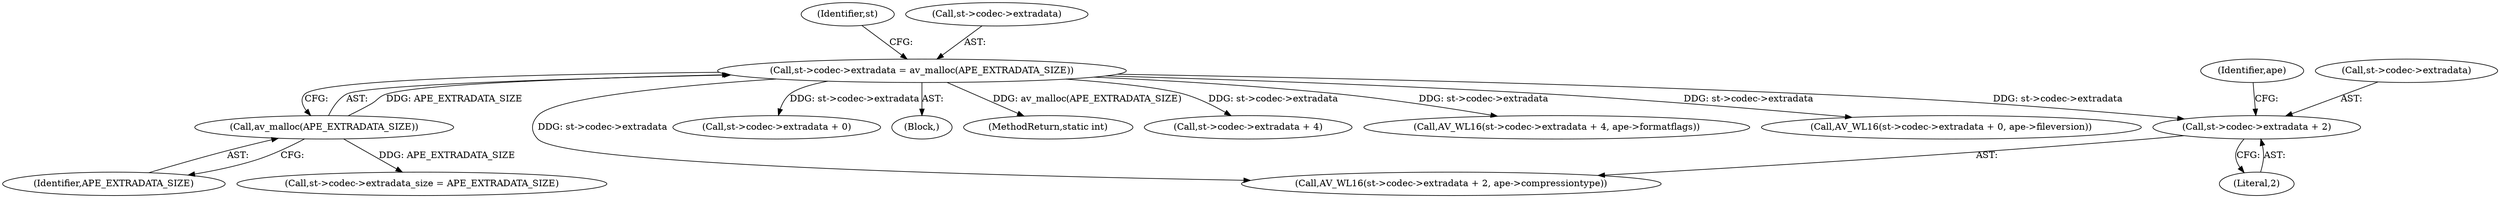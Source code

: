 digraph "0_FFmpeg_8312e3fc9041027a33c8bc667bb99740fdf41dd5@pointer" {
"1001048" [label="(Call,st->codec->extradata + 2)"];
"1001021" [label="(Call,st->codec->extradata = av_malloc(APE_EXTRADATA_SIZE))"];
"1001027" [label="(Call,av_malloc(APE_EXTRADATA_SIZE))"];
"1001021" [label="(Call,st->codec->extradata = av_malloc(APE_EXTRADATA_SIZE))"];
"1001036" [label="(Call,AV_WL16(st->codec->extradata + 0, ape->fileversion))"];
"1001047" [label="(Call,AV_WL16(st->codec->extradata + 2, ape->compressiontype))"];
"1001037" [label="(Call,st->codec->extradata + 0)"];
"1001028" [label="(Identifier,APE_EXTRADATA_SIZE)"];
"1001029" [label="(Call,st->codec->extradata_size = APE_EXTRADATA_SIZE)"];
"1001032" [label="(Identifier,st)"];
"1000111" [label="(Block,)"];
"1001054" [label="(Literal,2)"];
"1001121" [label="(MethodReturn,static int)"];
"1001027" [label="(Call,av_malloc(APE_EXTRADATA_SIZE))"];
"1001059" [label="(Call,st->codec->extradata + 4)"];
"1001022" [label="(Call,st->codec->extradata)"];
"1001058" [label="(Call,AV_WL16(st->codec->extradata + 4, ape->formatflags))"];
"1001056" [label="(Identifier,ape)"];
"1001048" [label="(Call,st->codec->extradata + 2)"];
"1001049" [label="(Call,st->codec->extradata)"];
"1001048" -> "1001047"  [label="AST: "];
"1001048" -> "1001054"  [label="CFG: "];
"1001049" -> "1001048"  [label="AST: "];
"1001054" -> "1001048"  [label="AST: "];
"1001056" -> "1001048"  [label="CFG: "];
"1001021" -> "1001048"  [label="DDG: st->codec->extradata"];
"1001021" -> "1000111"  [label="AST: "];
"1001021" -> "1001027"  [label="CFG: "];
"1001022" -> "1001021"  [label="AST: "];
"1001027" -> "1001021"  [label="AST: "];
"1001032" -> "1001021"  [label="CFG: "];
"1001021" -> "1001121"  [label="DDG: av_malloc(APE_EXTRADATA_SIZE)"];
"1001027" -> "1001021"  [label="DDG: APE_EXTRADATA_SIZE"];
"1001021" -> "1001036"  [label="DDG: st->codec->extradata"];
"1001021" -> "1001037"  [label="DDG: st->codec->extradata"];
"1001021" -> "1001047"  [label="DDG: st->codec->extradata"];
"1001021" -> "1001058"  [label="DDG: st->codec->extradata"];
"1001021" -> "1001059"  [label="DDG: st->codec->extradata"];
"1001027" -> "1001028"  [label="CFG: "];
"1001028" -> "1001027"  [label="AST: "];
"1001027" -> "1001029"  [label="DDG: APE_EXTRADATA_SIZE"];
}
